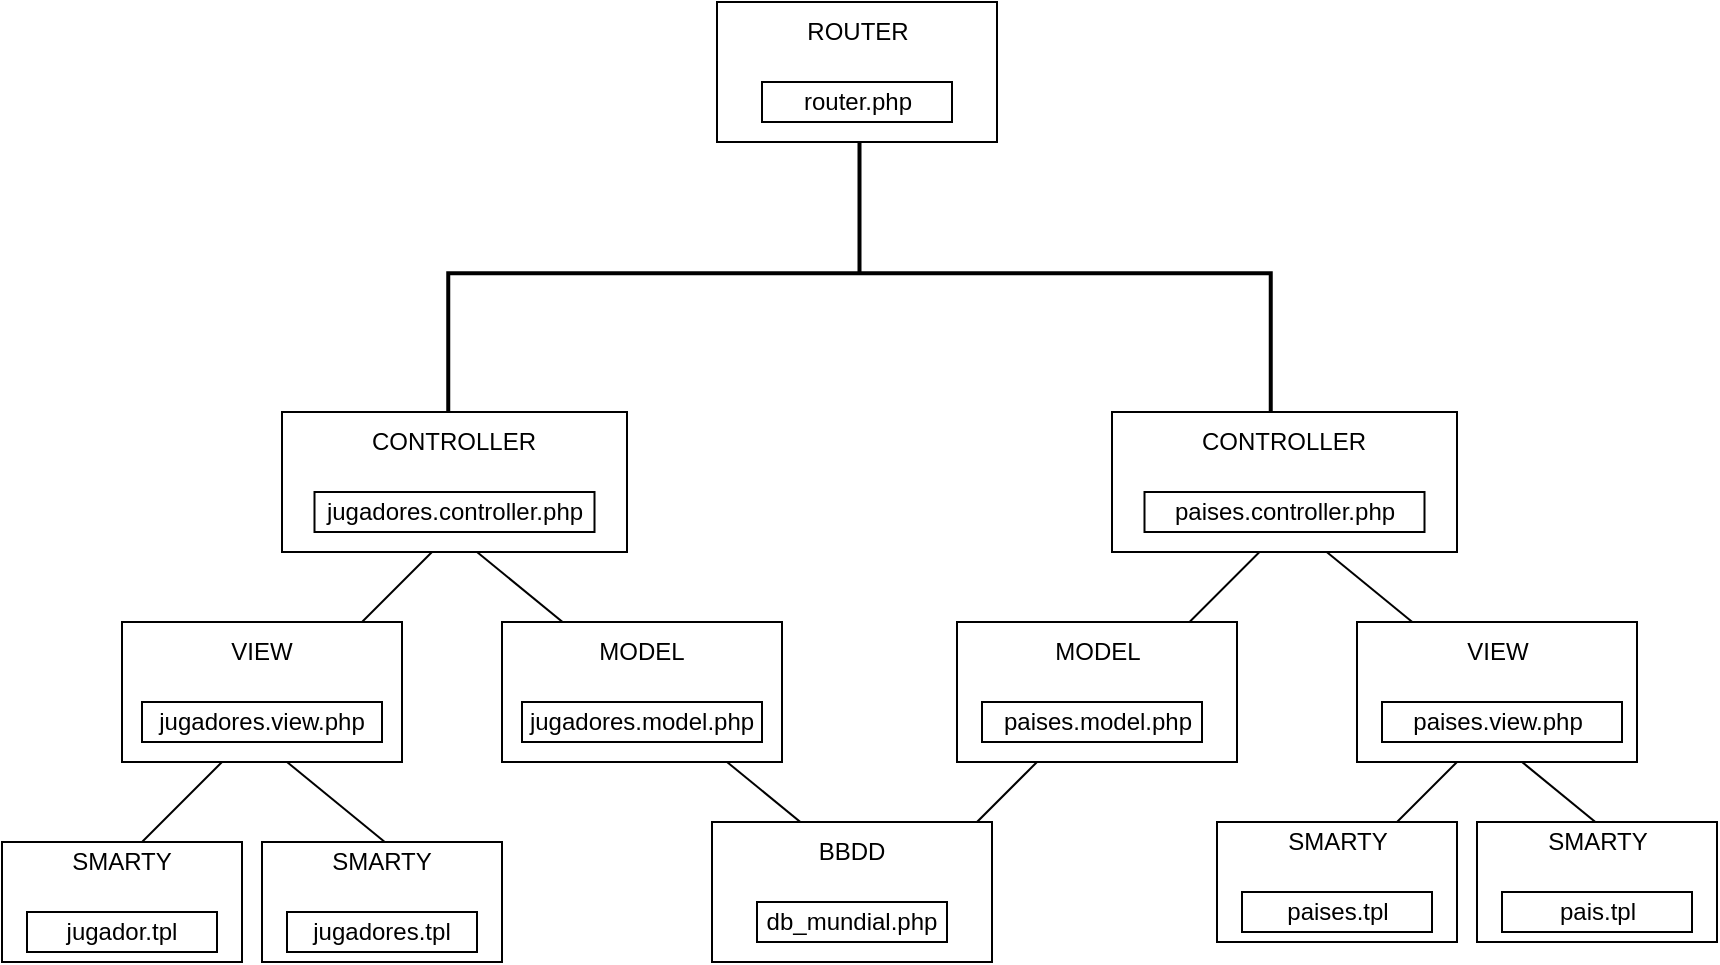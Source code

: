 <mxfile version="21.3.5" type="github">
  <diagram name="Page-1" id="2YBvvXClWsGukQMizWep">
    <mxGraphModel dx="880" dy="495" grid="1" gridSize="10" guides="1" tooltips="1" connect="1" arrows="1" fold="1" page="1" pageScale="1" pageWidth="850" pageHeight="1100" math="0" shadow="0">
      <root>
        <mxCell id="0" />
        <mxCell id="1" parent="0" />
        <mxCell id="3TTGQgDJa9Zs4WOGPVfe-60" value="" style="strokeWidth=2;html=1;shape=mxgraph.flowchart.annotation_2;align=left;labelPosition=right;pointerEvents=1;rotation=90;" vertex="1" parent="1">
          <mxGeometry x="357.5" y="20" width="142.5" height="411.25" as="geometry" />
        </mxCell>
        <mxCell id="3TTGQgDJa9Zs4WOGPVfe-80" value="" style="endArrow=none;html=1;rounded=0;" edge="1" parent="1">
          <mxGeometry width="50" height="50" relative="1" as="geometry">
            <mxPoint x="467.5" y="520" as="sourcePoint" />
            <mxPoint x="517.5" y="470" as="targetPoint" />
          </mxGeometry>
        </mxCell>
        <mxCell id="3TTGQgDJa9Zs4WOGPVfe-78" value="" style="endArrow=none;html=1;rounded=0;" edge="1" parent="1">
          <mxGeometry width="50" height="50" relative="1" as="geometry">
            <mxPoint x="656.25" y="360" as="sourcePoint" />
            <mxPoint x="711.25" y="405" as="targetPoint" />
            <Array as="points">
              <mxPoint x="711.25" y="405" />
            </Array>
          </mxGeometry>
        </mxCell>
        <mxCell id="3TTGQgDJa9Zs4WOGPVfe-79" value="" style="endArrow=none;html=1;rounded=0;" edge="1" parent="1">
          <mxGeometry width="50" height="50" relative="1" as="geometry">
            <mxPoint x="583.75" y="410" as="sourcePoint" />
            <mxPoint x="633.75" y="360" as="targetPoint" />
          </mxGeometry>
        </mxCell>
        <mxCell id="3TTGQgDJa9Zs4WOGPVfe-75" value="" style="endArrow=none;html=1;rounded=0;" edge="1" parent="1">
          <mxGeometry width="50" height="50" relative="1" as="geometry">
            <mxPoint x="760" y="470" as="sourcePoint" />
            <mxPoint x="815" y="515" as="targetPoint" />
            <Array as="points">
              <mxPoint x="815" y="515" />
            </Array>
          </mxGeometry>
        </mxCell>
        <mxCell id="3TTGQgDJa9Zs4WOGPVfe-76" value="" style="endArrow=none;html=1;rounded=0;" edge="1" parent="1">
          <mxGeometry width="50" height="50" relative="1" as="geometry">
            <mxPoint x="677.5" y="520" as="sourcePoint" />
            <mxPoint x="727.5" y="470" as="targetPoint" />
          </mxGeometry>
        </mxCell>
        <mxCell id="3TTGQgDJa9Zs4WOGPVfe-77" value="" style="rounded=0;whiteSpace=wrap;html=1;" vertex="1" parent="1">
          <mxGeometry x="607.5" y="500" width="120" height="60" as="geometry" />
        </mxCell>
        <mxCell id="3TTGQgDJa9Zs4WOGPVfe-66" value="" style="endArrow=none;html=1;rounded=0;" edge="1" parent="1">
          <mxGeometry width="50" height="50" relative="1" as="geometry">
            <mxPoint x="362.5" y="470" as="sourcePoint" />
            <mxPoint x="417.5" y="515" as="targetPoint" />
            <Array as="points">
              <mxPoint x="417.5" y="515" />
            </Array>
          </mxGeometry>
        </mxCell>
        <mxCell id="3TTGQgDJa9Zs4WOGPVfe-65" value="" style="endArrow=none;html=1;rounded=0;" edge="1" parent="1">
          <mxGeometry width="50" height="50" relative="1" as="geometry">
            <mxPoint x="142.5" y="470" as="sourcePoint" />
            <mxPoint x="197.5" y="515" as="targetPoint" />
            <Array as="points">
              <mxPoint x="197.5" y="515" />
            </Array>
          </mxGeometry>
        </mxCell>
        <mxCell id="3TTGQgDJa9Zs4WOGPVfe-63" value="" style="endArrow=none;html=1;rounded=0;" edge="1" parent="1">
          <mxGeometry width="50" height="50" relative="1" as="geometry">
            <mxPoint x="60" y="520" as="sourcePoint" />
            <mxPoint x="110" y="470" as="targetPoint" />
          </mxGeometry>
        </mxCell>
        <mxCell id="3TTGQgDJa9Zs4WOGPVfe-62" value="" style="endArrow=none;html=1;rounded=0;" edge="1" parent="1">
          <mxGeometry width="50" height="50" relative="1" as="geometry">
            <mxPoint x="237.5" y="365" as="sourcePoint" />
            <mxPoint x="292.5" y="410" as="targetPoint" />
            <Array as="points">
              <mxPoint x="292.5" y="410" />
            </Array>
          </mxGeometry>
        </mxCell>
        <mxCell id="3TTGQgDJa9Zs4WOGPVfe-61" value="" style="endArrow=none;html=1;rounded=0;" edge="1" parent="1">
          <mxGeometry width="50" height="50" relative="1" as="geometry">
            <mxPoint x="165" y="415" as="sourcePoint" />
            <mxPoint x="215" y="365" as="targetPoint" />
          </mxGeometry>
        </mxCell>
        <mxCell id="3TTGQgDJa9Zs4WOGPVfe-7" value="" style="rounded=0;whiteSpace=wrap;html=1;" vertex="1" parent="1">
          <mxGeometry x="60" y="400" width="140" height="70" as="geometry" />
        </mxCell>
        <mxCell id="3TTGQgDJa9Zs4WOGPVfe-8" value="VIEW" style="text;html=1;strokeColor=none;fillColor=none;align=center;verticalAlign=middle;whiteSpace=wrap;rounded=0;" vertex="1" parent="1">
          <mxGeometry x="100" y="400" width="60" height="30" as="geometry" />
        </mxCell>
        <mxCell id="3TTGQgDJa9Zs4WOGPVfe-9" value="" style="rounded=0;whiteSpace=wrap;html=1;" vertex="1" parent="1">
          <mxGeometry x="70" y="440" width="120" height="20" as="geometry" />
        </mxCell>
        <mxCell id="3TTGQgDJa9Zs4WOGPVfe-10" value="jugadores.view.php" style="text;html=1;strokeColor=none;fillColor=none;align=center;verticalAlign=middle;whiteSpace=wrap;rounded=0;" vertex="1" parent="1">
          <mxGeometry x="100" y="435" width="60" height="30" as="geometry" />
        </mxCell>
        <mxCell id="3TTGQgDJa9Zs4WOGPVfe-11" value="" style="rounded=0;whiteSpace=wrap;html=1;" vertex="1" parent="1">
          <mxGeometry x="250" y="400" width="140" height="70" as="geometry" />
        </mxCell>
        <mxCell id="3TTGQgDJa9Zs4WOGPVfe-12" value="MODEL" style="text;html=1;strokeColor=none;fillColor=none;align=center;verticalAlign=middle;whiteSpace=wrap;rounded=0;" vertex="1" parent="1">
          <mxGeometry x="290" y="400" width="60" height="30" as="geometry" />
        </mxCell>
        <mxCell id="3TTGQgDJa9Zs4WOGPVfe-13" value="" style="rounded=0;whiteSpace=wrap;html=1;" vertex="1" parent="1">
          <mxGeometry x="260" y="440" width="120" height="20" as="geometry" />
        </mxCell>
        <mxCell id="3TTGQgDJa9Zs4WOGPVfe-14" value="jugadores.model.php" style="text;html=1;strokeColor=none;fillColor=none;align=center;verticalAlign=middle;whiteSpace=wrap;rounded=0;" vertex="1" parent="1">
          <mxGeometry x="290" y="435" width="60" height="30" as="geometry" />
        </mxCell>
        <mxCell id="3TTGQgDJa9Zs4WOGPVfe-15" value="" style="rounded=0;whiteSpace=wrap;html=1;" vertex="1" parent="1">
          <mxGeometry y="510" width="120" height="60" as="geometry" />
        </mxCell>
        <mxCell id="3TTGQgDJa9Zs4WOGPVfe-16" value="SMARTY" style="text;html=1;strokeColor=none;fillColor=none;align=center;verticalAlign=middle;whiteSpace=wrap;rounded=0;" vertex="1" parent="1">
          <mxGeometry x="30" y="505" width="60" height="30" as="geometry" />
        </mxCell>
        <mxCell id="3TTGQgDJa9Zs4WOGPVfe-17" value="" style="rounded=0;whiteSpace=wrap;html=1;" vertex="1" parent="1">
          <mxGeometry x="12.5" y="545" width="95" height="20" as="geometry" />
        </mxCell>
        <mxCell id="3TTGQgDJa9Zs4WOGPVfe-18" value="jugador.tpl" style="text;html=1;strokeColor=none;fillColor=none;align=center;verticalAlign=middle;whiteSpace=wrap;rounded=0;" vertex="1" parent="1">
          <mxGeometry x="30" y="540" width="60" height="30" as="geometry" />
        </mxCell>
        <mxCell id="3TTGQgDJa9Zs4WOGPVfe-19" value="" style="rounded=0;whiteSpace=wrap;html=1;" vertex="1" parent="1">
          <mxGeometry x="355" y="500" width="140" height="70" as="geometry" />
        </mxCell>
        <mxCell id="3TTGQgDJa9Zs4WOGPVfe-20" value="BBDD" style="text;html=1;strokeColor=none;fillColor=none;align=center;verticalAlign=middle;whiteSpace=wrap;rounded=0;" vertex="1" parent="1">
          <mxGeometry x="395" y="500" width="60" height="30" as="geometry" />
        </mxCell>
        <mxCell id="3TTGQgDJa9Zs4WOGPVfe-21" value="" style="rounded=0;whiteSpace=wrap;html=1;" vertex="1" parent="1">
          <mxGeometry x="377.5" y="540" width="95" height="20" as="geometry" />
        </mxCell>
        <mxCell id="3TTGQgDJa9Zs4WOGPVfe-22" value="db_mundial.php" style="text;html=1;strokeColor=none;fillColor=none;align=center;verticalAlign=middle;whiteSpace=wrap;rounded=0;" vertex="1" parent="1">
          <mxGeometry x="395" y="535" width="60" height="30" as="geometry" />
        </mxCell>
        <mxCell id="3TTGQgDJa9Zs4WOGPVfe-23" value="" style="rounded=0;whiteSpace=wrap;html=1;" vertex="1" parent="1">
          <mxGeometry x="477.5" y="400" width="140" height="70" as="geometry" />
        </mxCell>
        <mxCell id="3TTGQgDJa9Zs4WOGPVfe-24" value="MODEL" style="text;html=1;strokeColor=none;fillColor=none;align=center;verticalAlign=middle;whiteSpace=wrap;rounded=0;" vertex="1" parent="1">
          <mxGeometry x="517.5" y="400" width="60" height="30" as="geometry" />
        </mxCell>
        <mxCell id="3TTGQgDJa9Zs4WOGPVfe-25" value="" style="rounded=0;whiteSpace=wrap;html=1;" vertex="1" parent="1">
          <mxGeometry x="490" y="440" width="110" height="20" as="geometry" />
        </mxCell>
        <mxCell id="3TTGQgDJa9Zs4WOGPVfe-26" value="paises.model.php" style="text;html=1;strokeColor=none;fillColor=none;align=center;verticalAlign=middle;whiteSpace=wrap;rounded=0;" vertex="1" parent="1">
          <mxGeometry x="517.5" y="435" width="60" height="30" as="geometry" />
        </mxCell>
        <mxCell id="3TTGQgDJa9Zs4WOGPVfe-27" value="" style="rounded=0;whiteSpace=wrap;html=1;" vertex="1" parent="1">
          <mxGeometry x="677.5" y="400" width="140" height="70" as="geometry" />
        </mxCell>
        <mxCell id="3TTGQgDJa9Zs4WOGPVfe-28" value="VIEW" style="text;html=1;strokeColor=none;fillColor=none;align=center;verticalAlign=middle;whiteSpace=wrap;rounded=0;" vertex="1" parent="1">
          <mxGeometry x="717.5" y="400" width="60" height="30" as="geometry" />
        </mxCell>
        <mxCell id="3TTGQgDJa9Zs4WOGPVfe-29" value="" style="rounded=0;whiteSpace=wrap;html=1;" vertex="1" parent="1">
          <mxGeometry x="690" y="440" width="120" height="20" as="geometry" />
        </mxCell>
        <mxCell id="3TTGQgDJa9Zs4WOGPVfe-30" value="paises.view.php" style="text;html=1;strokeColor=none;fillColor=none;align=center;verticalAlign=middle;whiteSpace=wrap;rounded=0;" vertex="1" parent="1">
          <mxGeometry x="717.5" y="435" width="60" height="30" as="geometry" />
        </mxCell>
        <mxCell id="3TTGQgDJa9Zs4WOGPVfe-39" value="" style="rounded=0;whiteSpace=wrap;html=1;" vertex="1" parent="1">
          <mxGeometry x="140" y="295" width="172.5" height="70" as="geometry" />
        </mxCell>
        <mxCell id="3TTGQgDJa9Zs4WOGPVfe-40" value="CONTROLLER" style="text;html=1;strokeColor=none;fillColor=none;align=center;verticalAlign=middle;whiteSpace=wrap;rounded=0;" vertex="1" parent="1">
          <mxGeometry x="196.25" y="295" width="60" height="30" as="geometry" />
        </mxCell>
        <mxCell id="3TTGQgDJa9Zs4WOGPVfe-41" value="" style="rounded=0;whiteSpace=wrap;html=1;" vertex="1" parent="1">
          <mxGeometry x="156.25" y="335" width="140" height="20" as="geometry" />
        </mxCell>
        <mxCell id="3TTGQgDJa9Zs4WOGPVfe-42" value="jugadores.controller.php" style="text;html=1;strokeColor=none;fillColor=none;align=center;verticalAlign=middle;whiteSpace=wrap;rounded=0;" vertex="1" parent="1">
          <mxGeometry x="180" y="330" width="92.5" height="30" as="geometry" />
        </mxCell>
        <mxCell id="3TTGQgDJa9Zs4WOGPVfe-47" value="" style="rounded=0;whiteSpace=wrap;html=1;" vertex="1" parent="1">
          <mxGeometry x="555" y="295" width="172.5" height="70" as="geometry" />
        </mxCell>
        <mxCell id="3TTGQgDJa9Zs4WOGPVfe-48" value="CONTROLLER" style="text;html=1;strokeColor=none;fillColor=none;align=center;verticalAlign=middle;whiteSpace=wrap;rounded=0;" vertex="1" parent="1">
          <mxGeometry x="611.25" y="295" width="60" height="30" as="geometry" />
        </mxCell>
        <mxCell id="3TTGQgDJa9Zs4WOGPVfe-49" value="" style="rounded=0;whiteSpace=wrap;html=1;" vertex="1" parent="1">
          <mxGeometry x="571.25" y="335" width="140" height="20" as="geometry" />
        </mxCell>
        <mxCell id="3TTGQgDJa9Zs4WOGPVfe-50" value="paises.controller.php" style="text;html=1;strokeColor=none;fillColor=none;align=center;verticalAlign=middle;whiteSpace=wrap;rounded=0;" vertex="1" parent="1">
          <mxGeometry x="595" y="330" width="92.5" height="30" as="geometry" />
        </mxCell>
        <mxCell id="3TTGQgDJa9Zs4WOGPVfe-51" value="" style="rounded=0;whiteSpace=wrap;html=1;" vertex="1" parent="1">
          <mxGeometry x="130" y="510" width="120" height="60" as="geometry" />
        </mxCell>
        <mxCell id="3TTGQgDJa9Zs4WOGPVfe-52" value="SMARTY" style="text;html=1;strokeColor=none;fillColor=none;align=center;verticalAlign=middle;whiteSpace=wrap;rounded=0;" vertex="1" parent="1">
          <mxGeometry x="160" y="505" width="60" height="30" as="geometry" />
        </mxCell>
        <mxCell id="3TTGQgDJa9Zs4WOGPVfe-53" value="" style="rounded=0;whiteSpace=wrap;html=1;" vertex="1" parent="1">
          <mxGeometry x="142.5" y="545" width="95" height="20" as="geometry" />
        </mxCell>
        <mxCell id="3TTGQgDJa9Zs4WOGPVfe-54" value="jugadores.tpl" style="text;html=1;strokeColor=none;fillColor=none;align=center;verticalAlign=middle;whiteSpace=wrap;rounded=0;" vertex="1" parent="1">
          <mxGeometry x="160" y="540" width="60" height="30" as="geometry" />
        </mxCell>
        <mxCell id="3TTGQgDJa9Zs4WOGPVfe-68" value="SMARTY" style="text;html=1;strokeColor=none;fillColor=none;align=center;verticalAlign=middle;whiteSpace=wrap;rounded=0;" vertex="1" parent="1">
          <mxGeometry x="637.5" y="495" width="60" height="30" as="geometry" />
        </mxCell>
        <mxCell id="3TTGQgDJa9Zs4WOGPVfe-69" value="" style="rounded=0;whiteSpace=wrap;html=1;" vertex="1" parent="1">
          <mxGeometry x="620" y="535" width="95" height="20" as="geometry" />
        </mxCell>
        <mxCell id="3TTGQgDJa9Zs4WOGPVfe-70" value="paises.tpl" style="text;html=1;strokeColor=none;fillColor=none;align=center;verticalAlign=middle;whiteSpace=wrap;rounded=0;" vertex="1" parent="1">
          <mxGeometry x="637.5" y="530" width="60" height="30" as="geometry" />
        </mxCell>
        <mxCell id="3TTGQgDJa9Zs4WOGPVfe-71" value="" style="rounded=0;whiteSpace=wrap;html=1;" vertex="1" parent="1">
          <mxGeometry x="737.5" y="500" width="120" height="60" as="geometry" />
        </mxCell>
        <mxCell id="3TTGQgDJa9Zs4WOGPVfe-72" value="SMARTY" style="text;html=1;strokeColor=none;fillColor=none;align=center;verticalAlign=middle;whiteSpace=wrap;rounded=0;" vertex="1" parent="1">
          <mxGeometry x="767.5" y="495" width="60" height="30" as="geometry" />
        </mxCell>
        <mxCell id="3TTGQgDJa9Zs4WOGPVfe-73" value="" style="rounded=0;whiteSpace=wrap;html=1;" vertex="1" parent="1">
          <mxGeometry x="750" y="535" width="95" height="20" as="geometry" />
        </mxCell>
        <mxCell id="3TTGQgDJa9Zs4WOGPVfe-74" value="pais.tpl" style="text;html=1;strokeColor=none;fillColor=none;align=center;verticalAlign=middle;whiteSpace=wrap;rounded=0;" vertex="1" parent="1">
          <mxGeometry x="767.5" y="530" width="60" height="30" as="geometry" />
        </mxCell>
        <mxCell id="3TTGQgDJa9Zs4WOGPVfe-1" value="" style="rounded=0;whiteSpace=wrap;html=1;" vertex="1" parent="1">
          <mxGeometry x="357.5" y="90" width="140" height="70" as="geometry" />
        </mxCell>
        <mxCell id="3TTGQgDJa9Zs4WOGPVfe-2" value="ROUTER" style="text;html=1;strokeColor=none;fillColor=none;align=center;verticalAlign=middle;whiteSpace=wrap;rounded=0;" vertex="1" parent="1">
          <mxGeometry x="397.5" y="90" width="60" height="30" as="geometry" />
        </mxCell>
        <mxCell id="3TTGQgDJa9Zs4WOGPVfe-4" value="" style="rounded=0;whiteSpace=wrap;html=1;" vertex="1" parent="1">
          <mxGeometry x="380" y="130" width="95" height="20" as="geometry" />
        </mxCell>
        <mxCell id="3TTGQgDJa9Zs4WOGPVfe-5" value="router.php" style="text;html=1;strokeColor=none;fillColor=none;align=center;verticalAlign=middle;whiteSpace=wrap;rounded=0;" vertex="1" parent="1">
          <mxGeometry x="397.5" y="125" width="60" height="30" as="geometry" />
        </mxCell>
      </root>
    </mxGraphModel>
  </diagram>
</mxfile>
